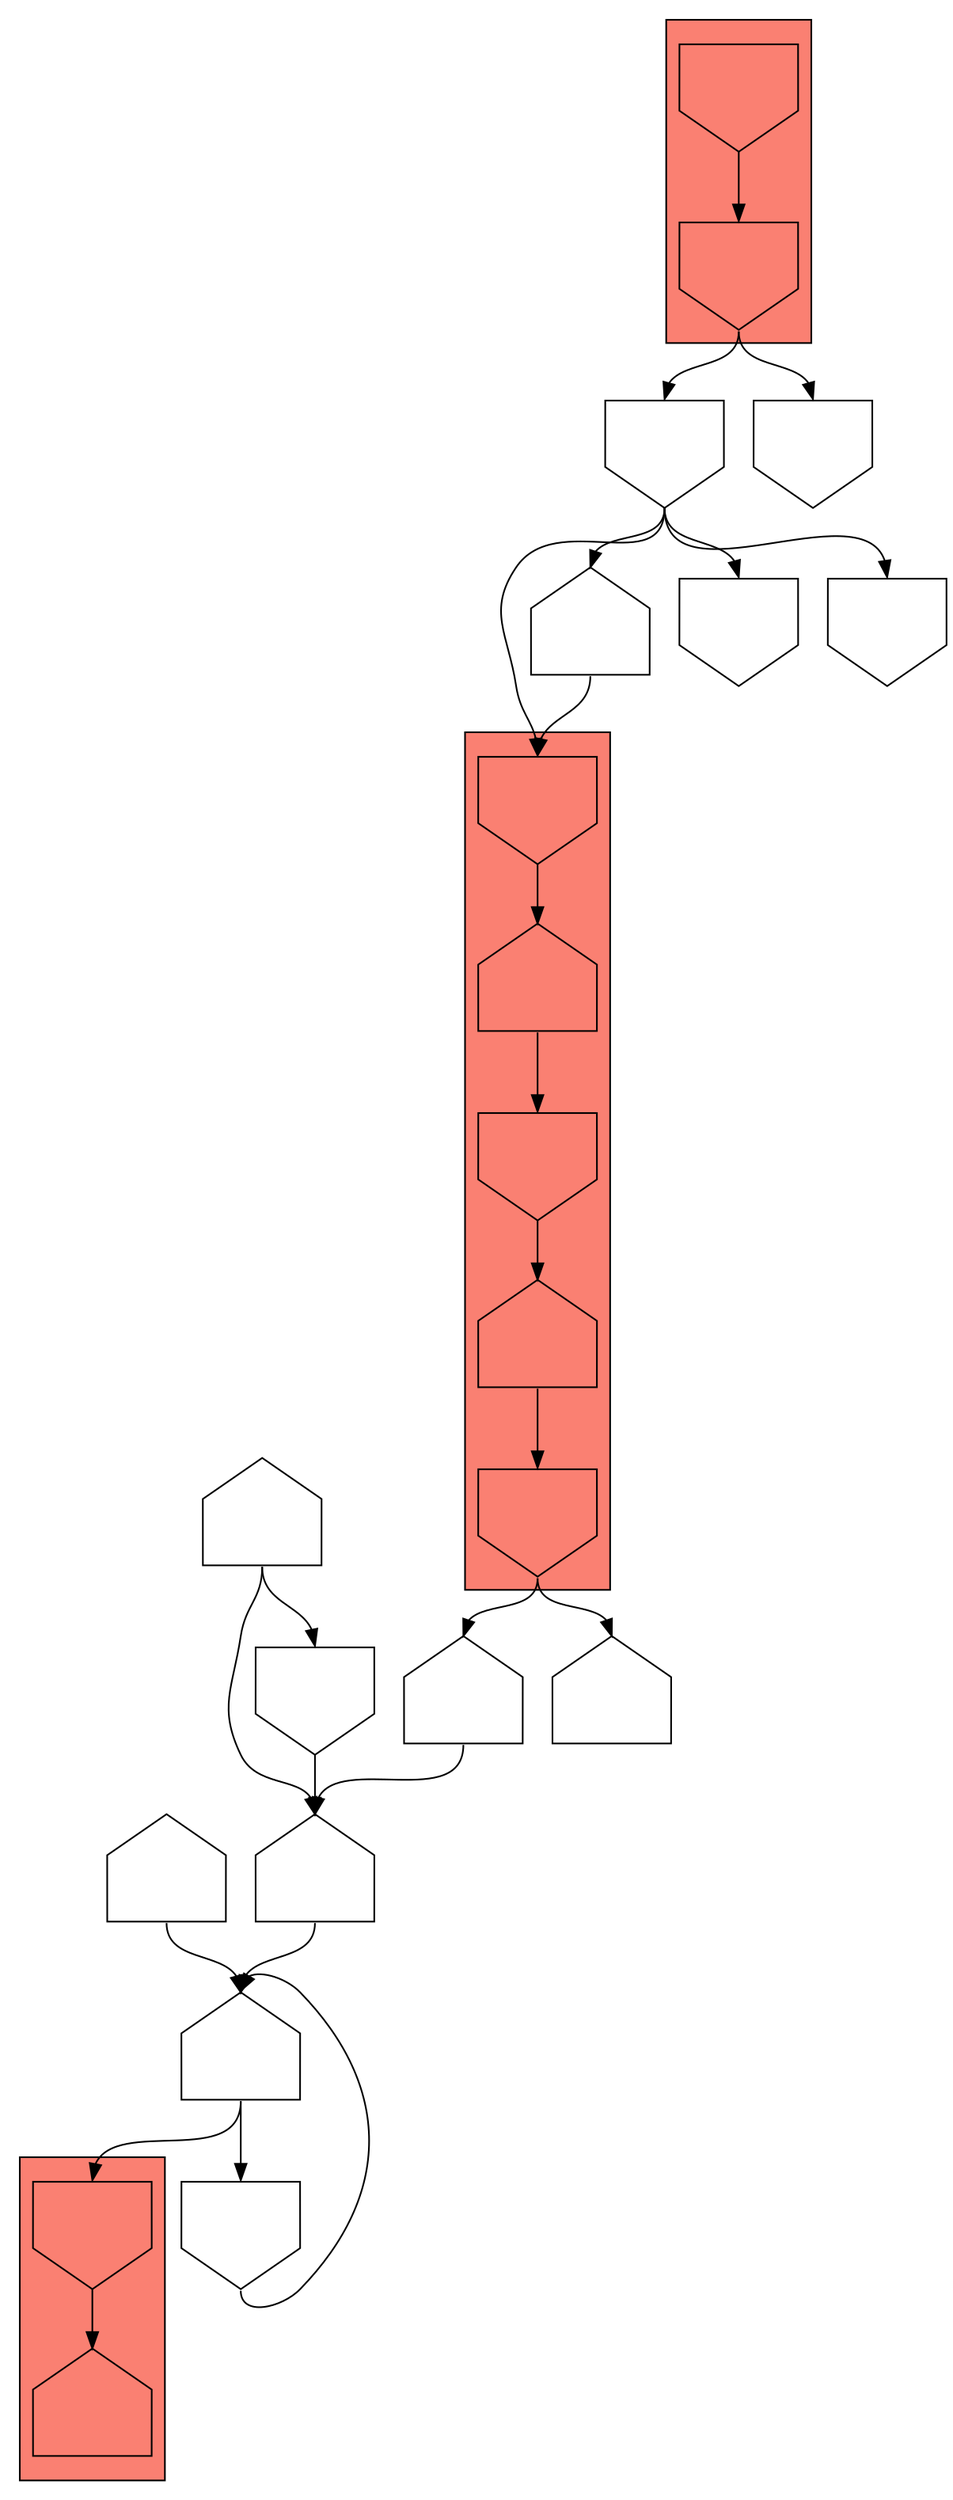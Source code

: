 digraph asm {
	edge [headport=n,tailport=s];
subgraph cluster_C12142_10391_20505_13771_20862 {
	12142 [label="",height=1,width=1,shape=invhouse];
	10391 [label="",height=1,width=1,shape=house];
	20505 [label="",height=1,width=1,shape=invhouse];
	13771 [label="",height=1,width=1,shape=house];
	20862 [label="",height=1,width=1,shape=invhouse];
	style=filled;
	fillcolor=salmon;
}
subgraph cluster_C12154_15194 {
	12154 [label="",height=1,width=1,shape=invhouse];
	15194 [label="",height=1,width=1,shape=house];
	style=filled;
	fillcolor=salmon;
}
subgraph cluster_C17727_5377 {
	17727 [label="",height=1,width=1,shape=invhouse];
	5377 [label="",height=1,width=1,shape=invhouse];
	style=filled;
	fillcolor=salmon;
}
	14370 [label="",height=1,width=1,shape=house];
	4154 [label="",height=1,width=1,shape=house];
	12945 [label="",height=1,width=1,shape=house];
	3864 [label="",height=1,width=1,shape=invhouse];
	6537 [label="",height=1,width=1,shape=house];
	12330 [label="",height=1,width=1,shape=house];
	16603 [label="",height=1,width=1,shape=invhouse];
	16032 [label="",height=1,width=1,shape=house];
	15884 [label="",height=1,width=1,shape=house];
	20910 [label="",height=1,width=1,shape=invhouse];
	13913 [label="",height=1,width=1,shape=invhouse];
	15869 [label="",height=1,width=1,shape=invhouse];
	9701 [label="",height=1,width=1,shape=invhouse];
	12142 -> 10391
	10391 -> 20505
	20505 -> 13771
	13771 -> 20862
	20862 -> 14370
	20862 -> 16032
	14370 -> 4154
	4154 -> 12945
	12945 -> 3864
	12945 -> 12154
	3864 -> 12945
	12154 -> 15194
	6537 -> 12945
	12330 -> 4154
	12330 -> 16603
	16603 -> 4154
	15884 -> 12142
	20910 -> 12142
	20910 -> 13913
	20910 -> 15869
	20910 -> 15884
	5377 -> 9701
	5377 -> 20910
	17727 -> 5377
}